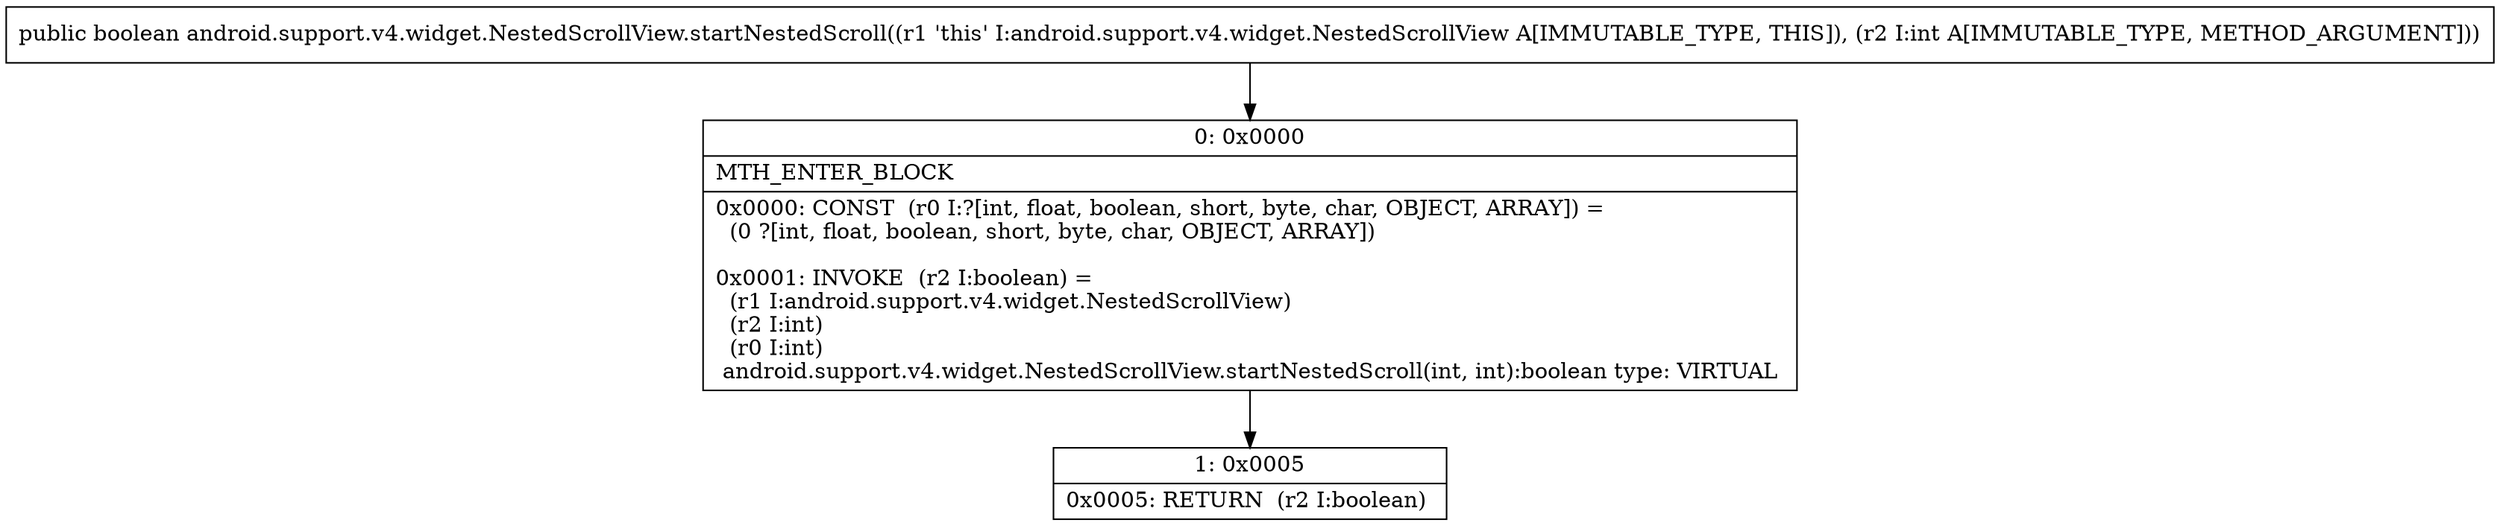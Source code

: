 digraph "CFG forandroid.support.v4.widget.NestedScrollView.startNestedScroll(I)Z" {
Node_0 [shape=record,label="{0\:\ 0x0000|MTH_ENTER_BLOCK\l|0x0000: CONST  (r0 I:?[int, float, boolean, short, byte, char, OBJECT, ARRAY]) = \l  (0 ?[int, float, boolean, short, byte, char, OBJECT, ARRAY])\l \l0x0001: INVOKE  (r2 I:boolean) = \l  (r1 I:android.support.v4.widget.NestedScrollView)\l  (r2 I:int)\l  (r0 I:int)\l android.support.v4.widget.NestedScrollView.startNestedScroll(int, int):boolean type: VIRTUAL \l}"];
Node_1 [shape=record,label="{1\:\ 0x0005|0x0005: RETURN  (r2 I:boolean) \l}"];
MethodNode[shape=record,label="{public boolean android.support.v4.widget.NestedScrollView.startNestedScroll((r1 'this' I:android.support.v4.widget.NestedScrollView A[IMMUTABLE_TYPE, THIS]), (r2 I:int A[IMMUTABLE_TYPE, METHOD_ARGUMENT])) }"];
MethodNode -> Node_0;
Node_0 -> Node_1;
}


